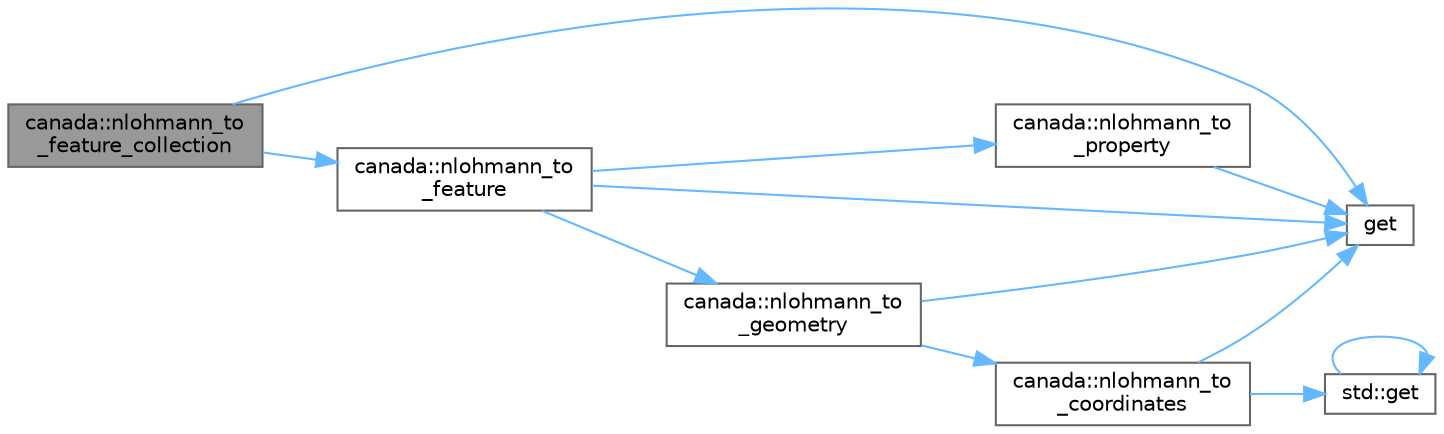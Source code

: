 digraph "canada::nlohmann_to_feature_collection"
{
 // LATEX_PDF_SIZE
  bgcolor="transparent";
  edge [fontname=Helvetica,fontsize=10,labelfontname=Helvetica,labelfontsize=10];
  node [fontname=Helvetica,fontsize=10,shape=box,height=0.2,width=0.4];
  rankdir="LR";
  Node1 [id="Node000001",label="canada::nlohmann_to\l_feature_collection",height=0.2,width=0.4,color="gray40", fillcolor="grey60", style="filled", fontcolor="black",tooltip=" "];
  Node1 -> Node2 [id="edge12_Node000001_Node000002",color="steelblue1",style="solid",tooltip=" "];
  Node2 [id="Node000002",label="get",height=0.2,width=0.4,color="grey40", fillcolor="white", style="filled",URL="$stdlist__overload_8cpp.html#a120a90058439faee14791b33f94c0693",tooltip=" "];
  Node1 -> Node3 [id="edge13_Node000001_Node000003",color="steelblue1",style="solid",tooltip=" "];
  Node3 [id="Node000003",label="canada::nlohmann_to\l_feature",height=0.2,width=0.4,color="grey40", fillcolor="white", style="filled",URL="$namespacecanada.html#a8543c4af221c8250714ef1f1ebc4e4eb",tooltip=" "];
  Node3 -> Node2 [id="edge14_Node000003_Node000002",color="steelblue1",style="solid",tooltip=" "];
  Node3 -> Node4 [id="edge15_Node000003_Node000004",color="steelblue1",style="solid",tooltip=" "];
  Node4 [id="Node000004",label="canada::nlohmann_to\l_geometry",height=0.2,width=0.4,color="grey40", fillcolor="white", style="filled",URL="$namespacecanada.html#a82daae7a5e1b6564a82aba686fd45095",tooltip=" "];
  Node4 -> Node2 [id="edge16_Node000004_Node000002",color="steelblue1",style="solid",tooltip=" "];
  Node4 -> Node5 [id="edge17_Node000004_Node000005",color="steelblue1",style="solid",tooltip=" "];
  Node5 [id="Node000005",label="canada::nlohmann_to\l_coordinates",height=0.2,width=0.4,color="grey40", fillcolor="white", style="filled",URL="$namespacecanada.html#afeff1fa62561bfcdb64b6f01a77fc448",tooltip=" "];
  Node5 -> Node2 [id="edge18_Node000005_Node000002",color="steelblue1",style="solid",tooltip=" "];
  Node5 -> Node6 [id="edge19_Node000005_Node000006",color="steelblue1",style="solid",tooltip=" "];
  Node6 [id="Node000006",label="std::get",height=0.2,width=0.4,color="grey40", fillcolor="white", style="filled",URL="$namespacestd.html#aae41d8280b7ccc3f0e0a0be2dab21c8f",tooltip="Gets an element by index."];
  Node6 -> Node6 [id="edge20_Node000006_Node000006",color="steelblue1",style="solid",tooltip=" "];
  Node3 -> Node7 [id="edge21_Node000003_Node000007",color="steelblue1",style="solid",tooltip=" "];
  Node7 [id="Node000007",label="canada::nlohmann_to\l_property",height=0.2,width=0.4,color="grey40", fillcolor="white", style="filled",URL="$namespacecanada.html#a5aad10733e77ec13071c823cfbd1744c",tooltip=" "];
  Node7 -> Node2 [id="edge22_Node000007_Node000002",color="steelblue1",style="solid",tooltip=" "];
}

